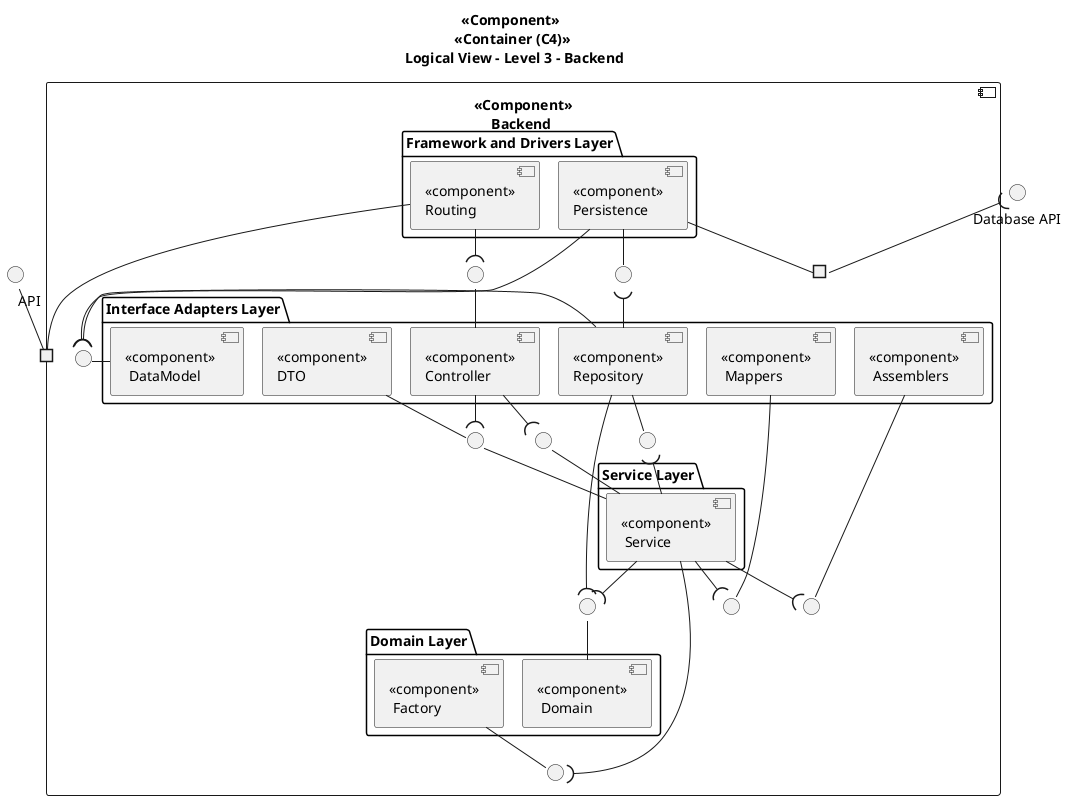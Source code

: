 @startuml
@startuml
!pragma layout smetana
title <<Component>> \n <<Container (C4)>> \n Logical View - Level 3 - Backend

component "<<Component>>\nBackend " as BE{

package "Framework and Drivers Layer" as FDL{
component "<<component>>\nPersistence" as PERS{
}
component "<<component>>\nRouting" as ROUT{
}
}

package "Interface Adapters Layer" as IAL{
component "<<component>>\nController" as CONT{
}
component "<<component>>\nRepository" as REPO{
}
component "<<component>>\n Mappers" as MAP{
}
component "<<component>>\n Assemblers" as ASS{
}
component "<<component>>\nDTO" as DTO{
}
component "<<component>> \n DataModel" as DATAMODEL{
}
}
package "Service Layer" as ABR{
component "<<component>>\n Service" as SERV{
}
}
package "Domain Layer" as EBR{
component "<<component>>\n Domain" as DOMAIN{
}
component "<<component>>\n Factory" as Factory{
}
}
interface " " as CONTAPI
interface " " as DATAMODELAPI
interface " " as PERSAPI
interface " " as APPSERVAPI
interface " " as DTOAPI
interface " " as MODELAPI
interface " " as REPOAPI
interface " " as IFactory
interface " " as IMappers
interface " " as IAssemblers
portin " " as BP1
portin " " as BP5
}

/'REST API'/
ROUT --- BP1
BP1 -u- "        API"

/'Persistence'/
PERS -- BP5
PERS -- PERSAPI
PERSAPI )-- REPO
PERS -left-( DATAMODELAPI
DATAMODELAPI -l- DATAMODEL

/'Routing Controller'/
ROUT --( CONTAPI
CONTAPI -- CONT

/'Controller Service'/
CONT --( APPSERVAPI
APPSERVAPI -d- SERV
CONT -up-( DTOAPI
DTOAPI -up- DTO

/'Service Domain'/
SERV --( MODELAPI
MODELAPI -down- DOMAIN
SERV -right-( IFactory
Factory -- IFactory
SERV -- DTOAPI
SERV --( IMappers
MAP -- IMappers
ASS -- IAssemblers
SERV -down-( IAssemblers

/'Repo Model'/
REPO -- REPOAPI
REPO --( MODELAPI
REPOAPI )-- SERV



/'Repo Persistence'/
REPO -l-( DATAMODELAPI


/'Exterior connections'/
BP5 -u-( "Database API"

@enduml
@enduml